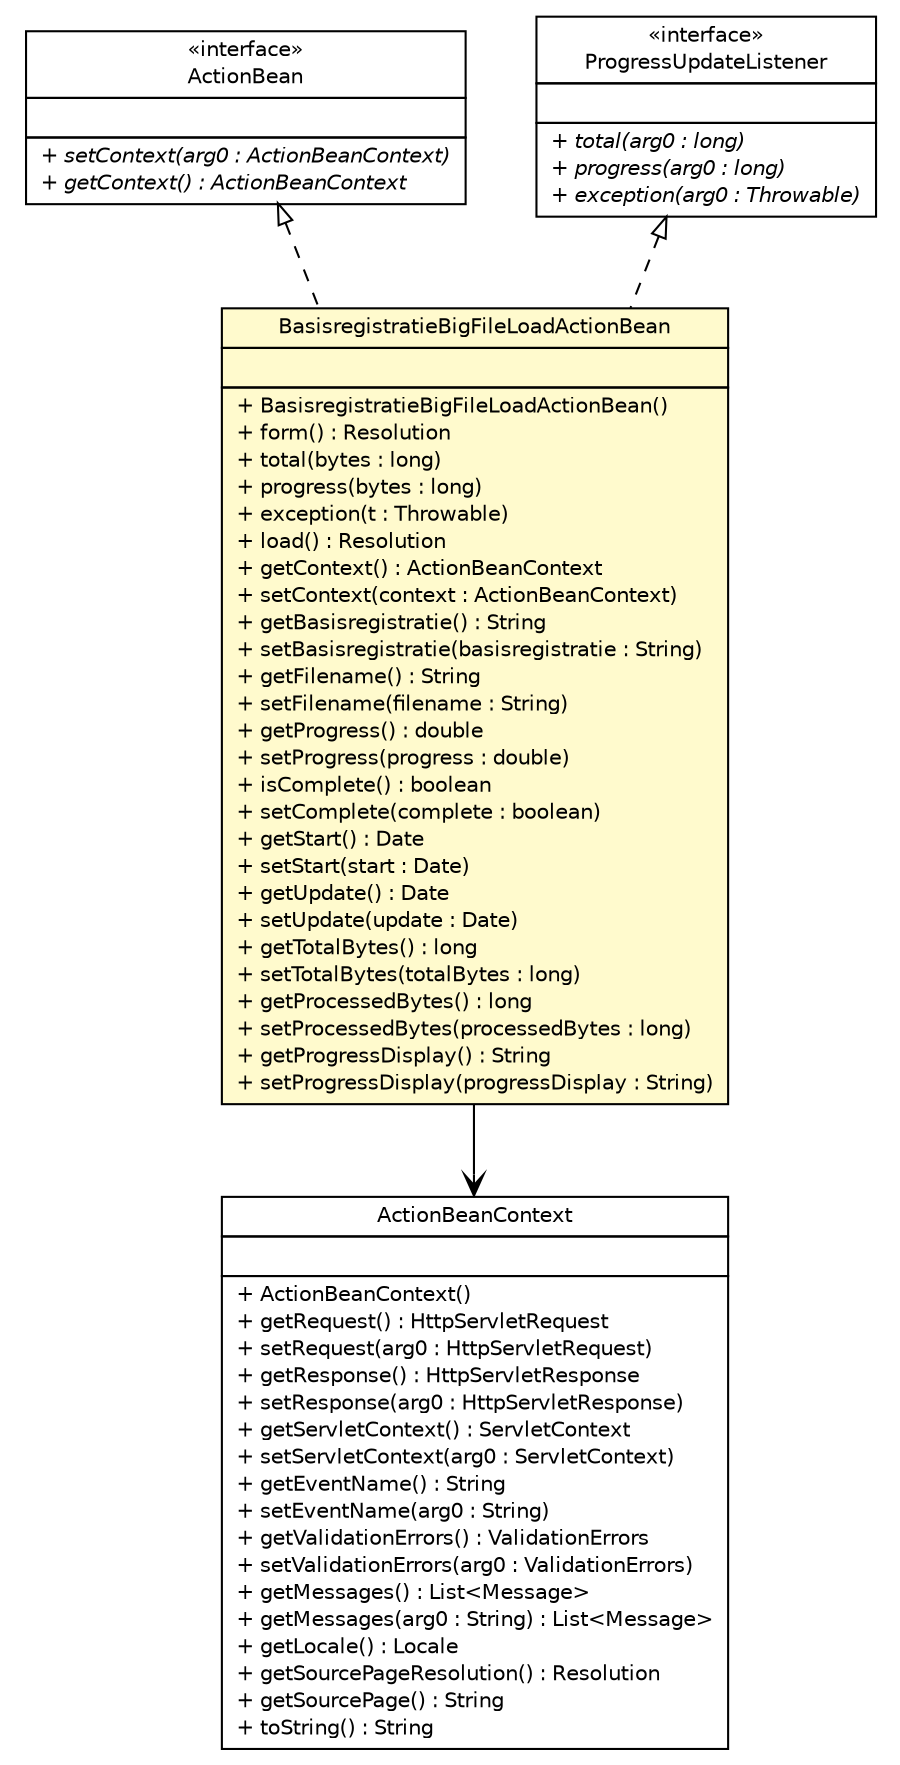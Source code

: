 #!/usr/local/bin/dot
#
# Class diagram 
# Generated by UMLGraph version R5_6-24-gf6e263 (http://www.umlgraph.org/)
#

digraph G {
	edge [fontname="Helvetica",fontsize=10,labelfontname="Helvetica",labelfontsize=10];
	node [fontname="Helvetica",fontsize=10,shape=plaintext];
	nodesep=0.25;
	ranksep=0.5;
	// nl.b3p.brmo.service.stripes.BasisregistratieBigFileLoadActionBean
	c707 [label=<<table title="nl.b3p.brmo.service.stripes.BasisregistratieBigFileLoadActionBean" border="0" cellborder="1" cellspacing="0" cellpadding="2" port="p" bgcolor="lemonChiffon" href="./BasisregistratieBigFileLoadActionBean.html">
		<tr><td><table border="0" cellspacing="0" cellpadding="1">
<tr><td align="center" balign="center"> BasisregistratieBigFileLoadActionBean </td></tr>
		</table></td></tr>
		<tr><td><table border="0" cellspacing="0" cellpadding="1">
<tr><td align="left" balign="left">  </td></tr>
		</table></td></tr>
		<tr><td><table border="0" cellspacing="0" cellpadding="1">
<tr><td align="left" balign="left"> + BasisregistratieBigFileLoadActionBean() </td></tr>
<tr><td align="left" balign="left"> + form() : Resolution </td></tr>
<tr><td align="left" balign="left"> + total(bytes : long) </td></tr>
<tr><td align="left" balign="left"> + progress(bytes : long) </td></tr>
<tr><td align="left" balign="left"> + exception(t : Throwable) </td></tr>
<tr><td align="left" balign="left"> + load() : Resolution </td></tr>
<tr><td align="left" balign="left"> + getContext() : ActionBeanContext </td></tr>
<tr><td align="left" balign="left"> + setContext(context : ActionBeanContext) </td></tr>
<tr><td align="left" balign="left"> + getBasisregistratie() : String </td></tr>
<tr><td align="left" balign="left"> + setBasisregistratie(basisregistratie : String) </td></tr>
<tr><td align="left" balign="left"> + getFilename() : String </td></tr>
<tr><td align="left" balign="left"> + setFilename(filename : String) </td></tr>
<tr><td align="left" balign="left"> + getProgress() : double </td></tr>
<tr><td align="left" balign="left"> + setProgress(progress : double) </td></tr>
<tr><td align="left" balign="left"> + isComplete() : boolean </td></tr>
<tr><td align="left" balign="left"> + setComplete(complete : boolean) </td></tr>
<tr><td align="left" balign="left"> + getStart() : Date </td></tr>
<tr><td align="left" balign="left"> + setStart(start : Date) </td></tr>
<tr><td align="left" balign="left"> + getUpdate() : Date </td></tr>
<tr><td align="left" balign="left"> + setUpdate(update : Date) </td></tr>
<tr><td align="left" balign="left"> + getTotalBytes() : long </td></tr>
<tr><td align="left" balign="left"> + setTotalBytes(totalBytes : long) </td></tr>
<tr><td align="left" balign="left"> + getProcessedBytes() : long </td></tr>
<tr><td align="left" balign="left"> + setProcessedBytes(processedBytes : long) </td></tr>
<tr><td align="left" balign="left"> + getProgressDisplay() : String </td></tr>
<tr><td align="left" balign="left"> + setProgressDisplay(progressDisplay : String) </td></tr>
		</table></td></tr>
		</table>>, URL="./BasisregistratieBigFileLoadActionBean.html", fontname="Helvetica", fontcolor="black", fontsize=10.0];
	//nl.b3p.brmo.service.stripes.BasisregistratieBigFileLoadActionBean implements net.sourceforge.stripes.action.ActionBean
	c735:p -> c707:p [dir=back,arrowtail=empty,style=dashed];
	//nl.b3p.brmo.service.stripes.BasisregistratieBigFileLoadActionBean implements nl.b3p.brmo.loader.ProgressUpdateListener
	c736:p -> c707:p [dir=back,arrowtail=empty,style=dashed];
	// nl.b3p.brmo.service.stripes.BasisregistratieBigFileLoadActionBean NAVASSOC net.sourceforge.stripes.action.ActionBeanContext
	c707:p -> c737:p [taillabel="", label="", headlabel="", fontname="Helvetica", fontcolor="black", fontsize=10.0, color="black", arrowhead=open];
	// net.sourceforge.stripes.action.ActionBean
	c735 [label=<<table title="net.sourceforge.stripes.action.ActionBean" border="0" cellborder="1" cellspacing="0" cellpadding="2" port="p">
		<tr><td><table border="0" cellspacing="0" cellpadding="1">
<tr><td align="center" balign="center"> &#171;interface&#187; </td></tr>
<tr><td align="center" balign="center"> ActionBean </td></tr>
		</table></td></tr>
		<tr><td><table border="0" cellspacing="0" cellpadding="1">
<tr><td align="left" balign="left">  </td></tr>
		</table></td></tr>
		<tr><td><table border="0" cellspacing="0" cellpadding="1">
<tr><td align="left" balign="left"><font face="Helvetica-Oblique" point-size="10.0"> + setContext(arg0 : ActionBeanContext) </font></td></tr>
<tr><td align="left" balign="left"><font face="Helvetica-Oblique" point-size="10.0"> + getContext() : ActionBeanContext </font></td></tr>
		</table></td></tr>
		</table>>, URL="null", fontname="Helvetica", fontcolor="black", fontsize=10.0];
	// net.sourceforge.stripes.action.ActionBeanContext
	c737 [label=<<table title="net.sourceforge.stripes.action.ActionBeanContext" border="0" cellborder="1" cellspacing="0" cellpadding="2" port="p">
		<tr><td><table border="0" cellspacing="0" cellpadding="1">
<tr><td align="center" balign="center"> ActionBeanContext </td></tr>
		</table></td></tr>
		<tr><td><table border="0" cellspacing="0" cellpadding="1">
<tr><td align="left" balign="left">  </td></tr>
		</table></td></tr>
		<tr><td><table border="0" cellspacing="0" cellpadding="1">
<tr><td align="left" balign="left"> + ActionBeanContext() </td></tr>
<tr><td align="left" balign="left"> + getRequest() : HttpServletRequest </td></tr>
<tr><td align="left" balign="left"> + setRequest(arg0 : HttpServletRequest) </td></tr>
<tr><td align="left" balign="left"> + getResponse() : HttpServletResponse </td></tr>
<tr><td align="left" balign="left"> + setResponse(arg0 : HttpServletResponse) </td></tr>
<tr><td align="left" balign="left"> + getServletContext() : ServletContext </td></tr>
<tr><td align="left" balign="left"> + setServletContext(arg0 : ServletContext) </td></tr>
<tr><td align="left" balign="left"> + getEventName() : String </td></tr>
<tr><td align="left" balign="left"> + setEventName(arg0 : String) </td></tr>
<tr><td align="left" balign="left"> + getValidationErrors() : ValidationErrors </td></tr>
<tr><td align="left" balign="left"> + setValidationErrors(arg0 : ValidationErrors) </td></tr>
<tr><td align="left" balign="left"> + getMessages() : List&lt;Message&gt; </td></tr>
<tr><td align="left" balign="left"> + getMessages(arg0 : String) : List&lt;Message&gt; </td></tr>
<tr><td align="left" balign="left"> + getLocale() : Locale </td></tr>
<tr><td align="left" balign="left"> + getSourcePageResolution() : Resolution </td></tr>
<tr><td align="left" balign="left"> + getSourcePage() : String </td></tr>
<tr><td align="left" balign="left"> + toString() : String </td></tr>
		</table></td></tr>
		</table>>, URL="null", fontname="Helvetica", fontcolor="black", fontsize=10.0];
	// nl.b3p.brmo.loader.ProgressUpdateListener
	c736 [label=<<table title="nl.b3p.brmo.loader.ProgressUpdateListener" border="0" cellborder="1" cellspacing="0" cellpadding="2" port="p">
		<tr><td><table border="0" cellspacing="0" cellpadding="1">
<tr><td align="center" balign="center"> &#171;interface&#187; </td></tr>
<tr><td align="center" balign="center"> ProgressUpdateListener </td></tr>
		</table></td></tr>
		<tr><td><table border="0" cellspacing="0" cellpadding="1">
<tr><td align="left" balign="left">  </td></tr>
		</table></td></tr>
		<tr><td><table border="0" cellspacing="0" cellpadding="1">
<tr><td align="left" balign="left"><font face="Helvetica-Oblique" point-size="10.0"> + total(arg0 : long) </font></td></tr>
<tr><td align="left" balign="left"><font face="Helvetica-Oblique" point-size="10.0"> + progress(arg0 : long) </font></td></tr>
<tr><td align="left" balign="left"><font face="Helvetica-Oblique" point-size="10.0"> + exception(arg0 : Throwable) </font></td></tr>
		</table></td></tr>
		</table>>, URL="null", fontname="Helvetica", fontcolor="black", fontsize=10.0];
}

